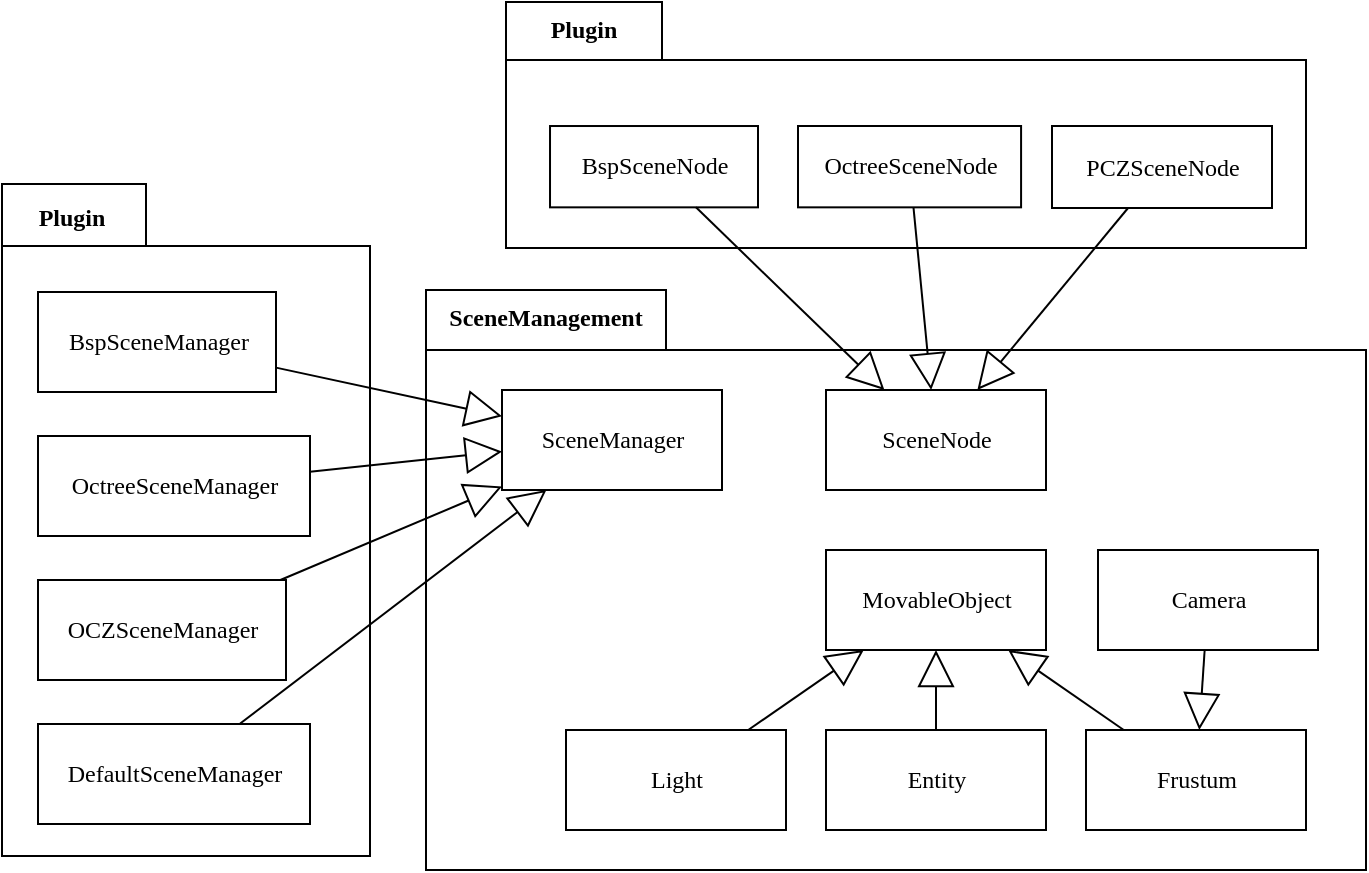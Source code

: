 <mxfile version="14.4.3" type="device" pages="2"><diagram id="I_acqhxnSF5Hs_O77nq4" name="Page-1"><mxGraphModel dx="1438" dy="1007" grid="0" gridSize="10" guides="1" tooltips="1" connect="1" arrows="1" fold="1" page="0" pageScale="1" pageWidth="827" pageHeight="1169" math="0" shadow="0"><root><mxCell id="0"/><mxCell id="1" parent="0"/><mxCell id="zXICDHM_QEG1phS87KWk-31" value="" style="group;fontFamily=Comic Sans MS;" parent="1" vertex="1" connectable="0"><mxGeometry x="-24" y="6" width="184" height="336" as="geometry"/></mxCell><mxCell id="zXICDHM_QEG1phS87KWk-29" value="" style="shape=folder;fontStyle=1;spacingTop=10;tabWidth=72;tabHeight=31;tabPosition=left;html=1;align=center;fontFamily=Comic Sans MS;" parent="zXICDHM_QEG1phS87KWk-31" vertex="1"><mxGeometry width="184" height="336" as="geometry"/></mxCell><mxCell id="zXICDHM_QEG1phS87KWk-30" value="Plugin" style="text;align=center;fontStyle=1;verticalAlign=middle;spacingLeft=3;spacingRight=3;strokeColor=none;rotatable=0;points=[[0,0.5],[1,0.5]];portConstraint=eastwest;fontFamily=Comic Sans MS;" parent="zXICDHM_QEG1phS87KWk-31" vertex="1"><mxGeometry y="3" width="70" height="26" as="geometry"/></mxCell><mxCell id="zXICDHM_QEG1phS87KWk-32" value="BspSceneManager" style="html=1;align=center;fontFamily=Comic Sans MS;" parent="zXICDHM_QEG1phS87KWk-31" vertex="1"><mxGeometry x="18" y="54" width="119" height="50" as="geometry"/></mxCell><mxCell id="zXICDHM_QEG1phS87KWk-33" value="OctreeSceneManager" style="html=1;align=center;fontFamily=Comic Sans MS;" parent="zXICDHM_QEG1phS87KWk-31" vertex="1"><mxGeometry x="18" y="126" width="136" height="50" as="geometry"/></mxCell><mxCell id="zXICDHM_QEG1phS87KWk-34" value="OCZSceneManager" style="html=1;align=center;fontFamily=Comic Sans MS;" parent="zXICDHM_QEG1phS87KWk-31" vertex="1"><mxGeometry x="18" y="198" width="124" height="50" as="geometry"/></mxCell><mxCell id="zXICDHM_QEG1phS87KWk-35" value="DefaultSceneManager" style="html=1;align=center;fontFamily=Comic Sans MS;" parent="zXICDHM_QEG1phS87KWk-31" vertex="1"><mxGeometry x="18" y="270" width="136" height="50" as="geometry"/></mxCell><mxCell id="zXICDHM_QEG1phS87KWk-22" value="" style="group;fontFamily=Comic Sans MS;" parent="1" vertex="1" connectable="0"><mxGeometry x="228" y="-85" width="400" height="123" as="geometry"/></mxCell><mxCell id="zXICDHM_QEG1phS87KWk-20" value="" style="shape=folder;fontStyle=1;spacingTop=10;tabWidth=78;tabHeight=29;tabPosition=left;html=1;align=center;fontFamily=Comic Sans MS;" parent="zXICDHM_QEG1phS87KWk-22" vertex="1"><mxGeometry width="400" height="123" as="geometry"/></mxCell><mxCell id="zXICDHM_QEG1phS87KWk-21" value="Plugin" style="text;align=center;fontStyle=1;verticalAlign=middle;spacingLeft=3;spacingRight=3;strokeColor=none;rotatable=0;points=[[0,0.5],[1,0.5]];portConstraint=eastwest;fontFamily=Comic Sans MS;" parent="zXICDHM_QEG1phS87KWk-22" vertex="1"><mxGeometry width="78" height="26.43" as="geometry"/></mxCell><mxCell id="zXICDHM_QEG1phS87KWk-23" value="BspSceneNode" style="html=1;align=center;fontFamily=Comic Sans MS;" parent="zXICDHM_QEG1phS87KWk-22" vertex="1"><mxGeometry x="22.01" y="62.01" width="103.99" height="40.66" as="geometry"/></mxCell><mxCell id="zXICDHM_QEG1phS87KWk-24" value="OctreeSceneNode" style="html=1;align=center;fontFamily=Comic Sans MS;" parent="zXICDHM_QEG1phS87KWk-22" vertex="1"><mxGeometry x="146" y="62" width="111.54" height="40.67" as="geometry"/></mxCell><mxCell id="zXICDHM_QEG1phS87KWk-25" value="PCZSceneNode" style="html=1;align=center;fontFamily=Comic Sans MS;" parent="zXICDHM_QEG1phS87KWk-22" vertex="1"><mxGeometry x="273" y="62" width="110" height="41" as="geometry"/></mxCell><mxCell id="zXICDHM_QEG1phS87KWk-6" value="" style="group;fontFamily=Comic Sans MS;" parent="1" vertex="1" connectable="0"><mxGeometry x="188" y="59" width="470" height="290" as="geometry"/></mxCell><mxCell id="zXICDHM_QEG1phS87KWk-1" value="" style="shape=folder;fontStyle=1;spacingTop=10;tabWidth=120;tabHeight=30;tabPosition=left;html=1;align=center;labelPosition=center;verticalLabelPosition=top;verticalAlign=bottom;fontFamily=Comic Sans MS;" parent="zXICDHM_QEG1phS87KWk-6" vertex="1"><mxGeometry width="470" height="290" as="geometry"/></mxCell><mxCell id="zXICDHM_QEG1phS87KWk-4" value="SceneManagement" style="text;align=center;fontStyle=1;verticalAlign=middle;spacingLeft=3;spacingRight=3;strokeColor=none;rotatable=0;points=[[0,0.5],[1,0.5]];portConstraint=eastwest;fontFamily=Comic Sans MS;" parent="zXICDHM_QEG1phS87KWk-6" vertex="1"><mxGeometry width="120" height="26" as="geometry"/></mxCell><mxCell id="zXICDHM_QEG1phS87KWk-3" value="MovableObject" style="html=1;fontFamily=Comic Sans MS;" parent="zXICDHM_QEG1phS87KWk-6" vertex="1"><mxGeometry x="200" y="130" width="110" height="50" as="geometry"/></mxCell><mxCell id="zXICDHM_QEG1phS87KWk-5" value="Light" style="html=1;align=center;fontFamily=Comic Sans MS;" parent="zXICDHM_QEG1phS87KWk-6" vertex="1"><mxGeometry x="70" y="220" width="110" height="50" as="geometry"/></mxCell><mxCell id="zXICDHM_QEG1phS87KWk-7" value="Entity" style="html=1;align=center;fontFamily=Comic Sans MS;" parent="zXICDHM_QEG1phS87KWk-6" vertex="1"><mxGeometry x="200" y="220" width="110" height="50" as="geometry"/></mxCell><mxCell id="zXICDHM_QEG1phS87KWk-8" value="Frustum" style="html=1;align=center;fontFamily=Comic Sans MS;" parent="zXICDHM_QEG1phS87KWk-6" vertex="1"><mxGeometry x="330" y="220" width="110" height="50" as="geometry"/></mxCell><mxCell id="zXICDHM_QEG1phS87KWk-9" value="" style="endArrow=block;endSize=16;endFill=0;html=1;fontFamily=Comic Sans MS;" parent="zXICDHM_QEG1phS87KWk-6" source="zXICDHM_QEG1phS87KWk-5" target="zXICDHM_QEG1phS87KWk-3" edge="1"><mxGeometry width="160" relative="1" as="geometry"><mxPoint x="60" y="340" as="sourcePoint"/><mxPoint x="220" y="340" as="targetPoint"/></mxGeometry></mxCell><mxCell id="zXICDHM_QEG1phS87KWk-10" value="" style="endArrow=block;endSize=16;endFill=0;html=1;fontFamily=Comic Sans MS;" parent="zXICDHM_QEG1phS87KWk-6" source="zXICDHM_QEG1phS87KWk-7" target="zXICDHM_QEG1phS87KWk-3" edge="1"><mxGeometry width="160" relative="1" as="geometry"><mxPoint x="130" y="340" as="sourcePoint"/><mxPoint x="290" y="340" as="targetPoint"/></mxGeometry></mxCell><mxCell id="zXICDHM_QEG1phS87KWk-11" value="" style="endArrow=block;endSize=16;endFill=0;html=1;fontFamily=Comic Sans MS;" parent="zXICDHM_QEG1phS87KWk-6" source="zXICDHM_QEG1phS87KWk-8" target="zXICDHM_QEG1phS87KWk-3" edge="1"><mxGeometry width="160" relative="1" as="geometry"><mxPoint x="190" y="330" as="sourcePoint"/><mxPoint x="350" y="330" as="targetPoint"/></mxGeometry></mxCell><mxCell id="zXICDHM_QEG1phS87KWk-12" value="SceneNode" style="html=1;align=center;fontFamily=Comic Sans MS;" parent="zXICDHM_QEG1phS87KWk-6" vertex="1"><mxGeometry x="200" y="50" width="110" height="50" as="geometry"/></mxCell><mxCell id="zXICDHM_QEG1phS87KWk-13" value="SceneManager" style="html=1;align=center;fontFamily=Comic Sans MS;" parent="zXICDHM_QEG1phS87KWk-6" vertex="1"><mxGeometry x="38" y="50" width="110" height="50" as="geometry"/></mxCell><mxCell id="zXICDHM_QEG1phS87KWk-40" value="Camera" style="html=1;align=center;fontFamily=Comic Sans MS;" parent="zXICDHM_QEG1phS87KWk-6" vertex="1"><mxGeometry x="336" y="130" width="110" height="50" as="geometry"/></mxCell><mxCell id="zXICDHM_QEG1phS87KWk-41" value="" style="endArrow=block;endSize=16;endFill=0;html=1;fontFamily=Comic Sans MS;" parent="zXICDHM_QEG1phS87KWk-6" source="zXICDHM_QEG1phS87KWk-40" target="zXICDHM_QEG1phS87KWk-8" edge="1"><mxGeometry width="160" relative="1" as="geometry"><mxPoint x="142" y="322" as="sourcePoint"/><mxPoint x="302" y="322" as="targetPoint"/></mxGeometry></mxCell><mxCell id="zXICDHM_QEG1phS87KWk-26" value="" style="endArrow=block;endSize=16;endFill=0;html=1;fontFamily=Comic Sans MS;" parent="1" source="zXICDHM_QEG1phS87KWk-23" target="zXICDHM_QEG1phS87KWk-12" edge="1"><mxGeometry width="160" relative="1" as="geometry"><mxPoint x="231" y="398" as="sourcePoint"/><mxPoint x="391" y="398" as="targetPoint"/></mxGeometry></mxCell><mxCell id="zXICDHM_QEG1phS87KWk-27" value="" style="endArrow=block;endSize=16;endFill=0;html=1;fontFamily=Comic Sans MS;" parent="1" source="zXICDHM_QEG1phS87KWk-24" target="zXICDHM_QEG1phS87KWk-12" edge="1"><mxGeometry width="160" relative="1" as="geometry"><mxPoint x="315" y="405" as="sourcePoint"/><mxPoint x="475" y="405" as="targetPoint"/></mxGeometry></mxCell><mxCell id="zXICDHM_QEG1phS87KWk-28" value="" style="endArrow=block;endSize=16;endFill=0;html=1;fontFamily=Comic Sans MS;" parent="1" source="zXICDHM_QEG1phS87KWk-25" target="zXICDHM_QEG1phS87KWk-12" edge="1"><mxGeometry width="160" relative="1" as="geometry"><mxPoint x="340" y="394" as="sourcePoint"/><mxPoint x="500" y="394" as="targetPoint"/></mxGeometry></mxCell><mxCell id="zXICDHM_QEG1phS87KWk-36" value="" style="endArrow=block;endSize=16;endFill=0;html=1;fontFamily=Comic Sans MS;" parent="1" source="zXICDHM_QEG1phS87KWk-32" target="zXICDHM_QEG1phS87KWk-13" edge="1"><mxGeometry width="160" relative="1" as="geometry"><mxPoint x="266" y="406" as="sourcePoint"/><mxPoint x="426" y="406" as="targetPoint"/></mxGeometry></mxCell><mxCell id="zXICDHM_QEG1phS87KWk-37" value="" style="endArrow=block;endSize=16;endFill=0;html=1;fontFamily=Comic Sans MS;" parent="1" source="zXICDHM_QEG1phS87KWk-33" target="zXICDHM_QEG1phS87KWk-13" edge="1"><mxGeometry width="160" relative="1" as="geometry"><mxPoint x="191" y="407" as="sourcePoint"/><mxPoint x="351" y="407" as="targetPoint"/></mxGeometry></mxCell><mxCell id="zXICDHM_QEG1phS87KWk-38" value="" style="endArrow=block;endSize=16;endFill=0;html=1;fontFamily=Comic Sans MS;" parent="1" source="zXICDHM_QEG1phS87KWk-34" target="zXICDHM_QEG1phS87KWk-13" edge="1"><mxGeometry width="160" relative="1" as="geometry"><mxPoint x="184" y="408" as="sourcePoint"/><mxPoint x="344" y="408" as="targetPoint"/></mxGeometry></mxCell><mxCell id="zXICDHM_QEG1phS87KWk-39" value="" style="endArrow=block;endSize=16;endFill=0;html=1;fontFamily=Comic Sans MS;" parent="1" source="zXICDHM_QEG1phS87KWk-35" target="zXICDHM_QEG1phS87KWk-13" edge="1"><mxGeometry width="160" relative="1" as="geometry"><mxPoint x="211" y="419" as="sourcePoint"/><mxPoint x="371" y="419" as="targetPoint"/></mxGeometry></mxCell></root></mxGraphModel></diagram><diagram id="nLMZvcmQvrE9vNxxJVuW" name="Page-2"><mxGraphModel dx="1038" dy="607" grid="0" gridSize="10" guides="1" tooltips="1" connect="1" arrows="1" fold="1" page="0" pageScale="1" pageWidth="827" pageHeight="1169" math="0" shadow="0"><root><mxCell id="-oAvEcbw2tPHKp5JfDiW-0"/><mxCell id="-oAvEcbw2tPHKp5JfDiW-1" parent="-oAvEcbw2tPHKp5JfDiW-0"/><mxCell id="-oAvEcbw2tPHKp5JfDiW-2" value="RootSceneNode" style="html=1;fontFamily=Comic Sans MS;" vertex="1" parent="-oAvEcbw2tPHKp5JfDiW-1"><mxGeometry x="292" y="149" width="110" height="50" as="geometry"/></mxCell><mxCell id="-oAvEcbw2tPHKp5JfDiW-3" value="SceneNode" style="html=1;fontFamily=Comic Sans MS;" vertex="1" parent="-oAvEcbw2tPHKp5JfDiW-1"><mxGeometry x="182" y="258" width="110" height="50" as="geometry"/></mxCell><mxCell id="-oAvEcbw2tPHKp5JfDiW-4" value="SceneNode" style="html=1;fontFamily=Comic Sans MS;" vertex="1" parent="-oAvEcbw2tPHKp5JfDiW-1"><mxGeometry x="402" y="258" width="110" height="50" as="geometry"/></mxCell><mxCell id="-oAvEcbw2tPHKp5JfDiW-8" value="" style="endArrow=none;endFill=0;endSize=12;html=1;fontFamily=Comic Sans MS;" edge="1" parent="-oAvEcbw2tPHKp5JfDiW-1" source="-oAvEcbw2tPHKp5JfDiW-2" target="-oAvEcbw2tPHKp5JfDiW-3"><mxGeometry width="160" relative="1" as="geometry"><mxPoint x="7" y="224" as="sourcePoint"/><mxPoint x="167" y="224" as="targetPoint"/></mxGeometry></mxCell><mxCell id="-oAvEcbw2tPHKp5JfDiW-9" value="" style="endArrow=none;endFill=0;endSize=12;html=1;fontFamily=Comic Sans MS;" edge="1" parent="-oAvEcbw2tPHKp5JfDiW-1" source="-oAvEcbw2tPHKp5JfDiW-2" target="-oAvEcbw2tPHKp5JfDiW-4"><mxGeometry width="160" relative="1" as="geometry"><mxPoint x="506" y="202" as="sourcePoint"/><mxPoint x="666" y="202" as="targetPoint"/></mxGeometry></mxCell><mxCell id="-oAvEcbw2tPHKp5JfDiW-10" value="Entity" style="html=1;fontFamily=Comic Sans MS;" vertex="1" parent="-oAvEcbw2tPHKp5JfDiW-1"><mxGeometry x="45" y="366" width="110" height="50" as="geometry"/></mxCell><mxCell id="-oAvEcbw2tPHKp5JfDiW-11" value="Light" style="html=1;fontFamily=Comic Sans MS;" vertex="1" parent="-oAvEcbw2tPHKp5JfDiW-1"><mxGeometry x="528" y="366" width="110" height="50" as="geometry"/></mxCell><mxCell id="-oAvEcbw2tPHKp5JfDiW-12" value="" style="endArrow=open;endFill=1;endSize=12;html=1;fontFamily=Comic Sans MS;" edge="1" parent="-oAvEcbw2tPHKp5JfDiW-1" source="-oAvEcbw2tPHKp5JfDiW-11" target="-oAvEcbw2tPHKp5JfDiW-4"><mxGeometry width="160" relative="1" as="geometry"><mxPoint x="491" y="352" as="sourcePoint"/><mxPoint x="651" y="352" as="targetPoint"/></mxGeometry></mxCell><mxCell id="-oAvEcbw2tPHKp5JfDiW-13" value="" style="endArrow=open;endFill=1;endSize=12;html=1;fontFamily=Comic Sans MS;" edge="1" parent="-oAvEcbw2tPHKp5JfDiW-1" source="-oAvEcbw2tPHKp5JfDiW-10" target="-oAvEcbw2tPHKp5JfDiW-3"><mxGeometry width="160" relative="1" as="geometry"><mxPoint x="123" y="362" as="sourcePoint"/><mxPoint x="283" y="362" as="targetPoint"/></mxGeometry></mxCell><mxCell id="-oAvEcbw2tPHKp5JfDiW-14" value="SceneNode" style="html=1;fontFamily=Comic Sans MS;" vertex="1" parent="-oAvEcbw2tPHKp5JfDiW-1"><mxGeometry x="182" y="366" width="110" height="50" as="geometry"/></mxCell><mxCell id="-oAvEcbw2tPHKp5JfDiW-15" value="Entity" style="html=1;fontFamily=Comic Sans MS;" vertex="1" parent="-oAvEcbw2tPHKp5JfDiW-1"><mxGeometry x="368" y="366" width="110" height="50" as="geometry"/></mxCell><mxCell id="-oAvEcbw2tPHKp5JfDiW-16" value="" style="endArrow=open;endFill=1;endSize=12;html=1;fontFamily=Comic Sans MS;" edge="1" parent="-oAvEcbw2tPHKp5JfDiW-1" source="-oAvEcbw2tPHKp5JfDiW-15" target="-oAvEcbw2tPHKp5JfDiW-4"><mxGeometry width="160" relative="1" as="geometry"><mxPoint x="257" y="454" as="sourcePoint"/><mxPoint x="417" y="454" as="targetPoint"/></mxGeometry></mxCell><mxCell id="-oAvEcbw2tPHKp5JfDiW-17" value="" style="endArrow=none;endFill=0;endSize=12;html=1;fontFamily=Comic Sans MS;" edge="1" parent="-oAvEcbw2tPHKp5JfDiW-1" source="-oAvEcbw2tPHKp5JfDiW-3" target="-oAvEcbw2tPHKp5JfDiW-14"><mxGeometry width="160" relative="1" as="geometry"><mxPoint x="135" y="461" as="sourcePoint"/><mxPoint x="295" y="461" as="targetPoint"/></mxGeometry></mxCell><mxCell id="-oAvEcbw2tPHKp5JfDiW-18" value="Camera" style="html=1;fontFamily=Comic Sans MS;" vertex="1" parent="-oAvEcbw2tPHKp5JfDiW-1"><mxGeometry x="182" y="465" width="110" height="50" as="geometry"/></mxCell><mxCell id="-oAvEcbw2tPHKp5JfDiW-19" value="" style="endArrow=open;endFill=1;endSize=12;html=1;fontFamily=Comic Sans MS;" edge="1" parent="-oAvEcbw2tPHKp5JfDiW-1" source="-oAvEcbw2tPHKp5JfDiW-18" target="-oAvEcbw2tPHKp5JfDiW-14"><mxGeometry width="160" relative="1" as="geometry"><mxPoint x="20" y="493" as="sourcePoint"/><mxPoint x="180" y="493" as="targetPoint"/></mxGeometry></mxCell></root></mxGraphModel></diagram></mxfile>
